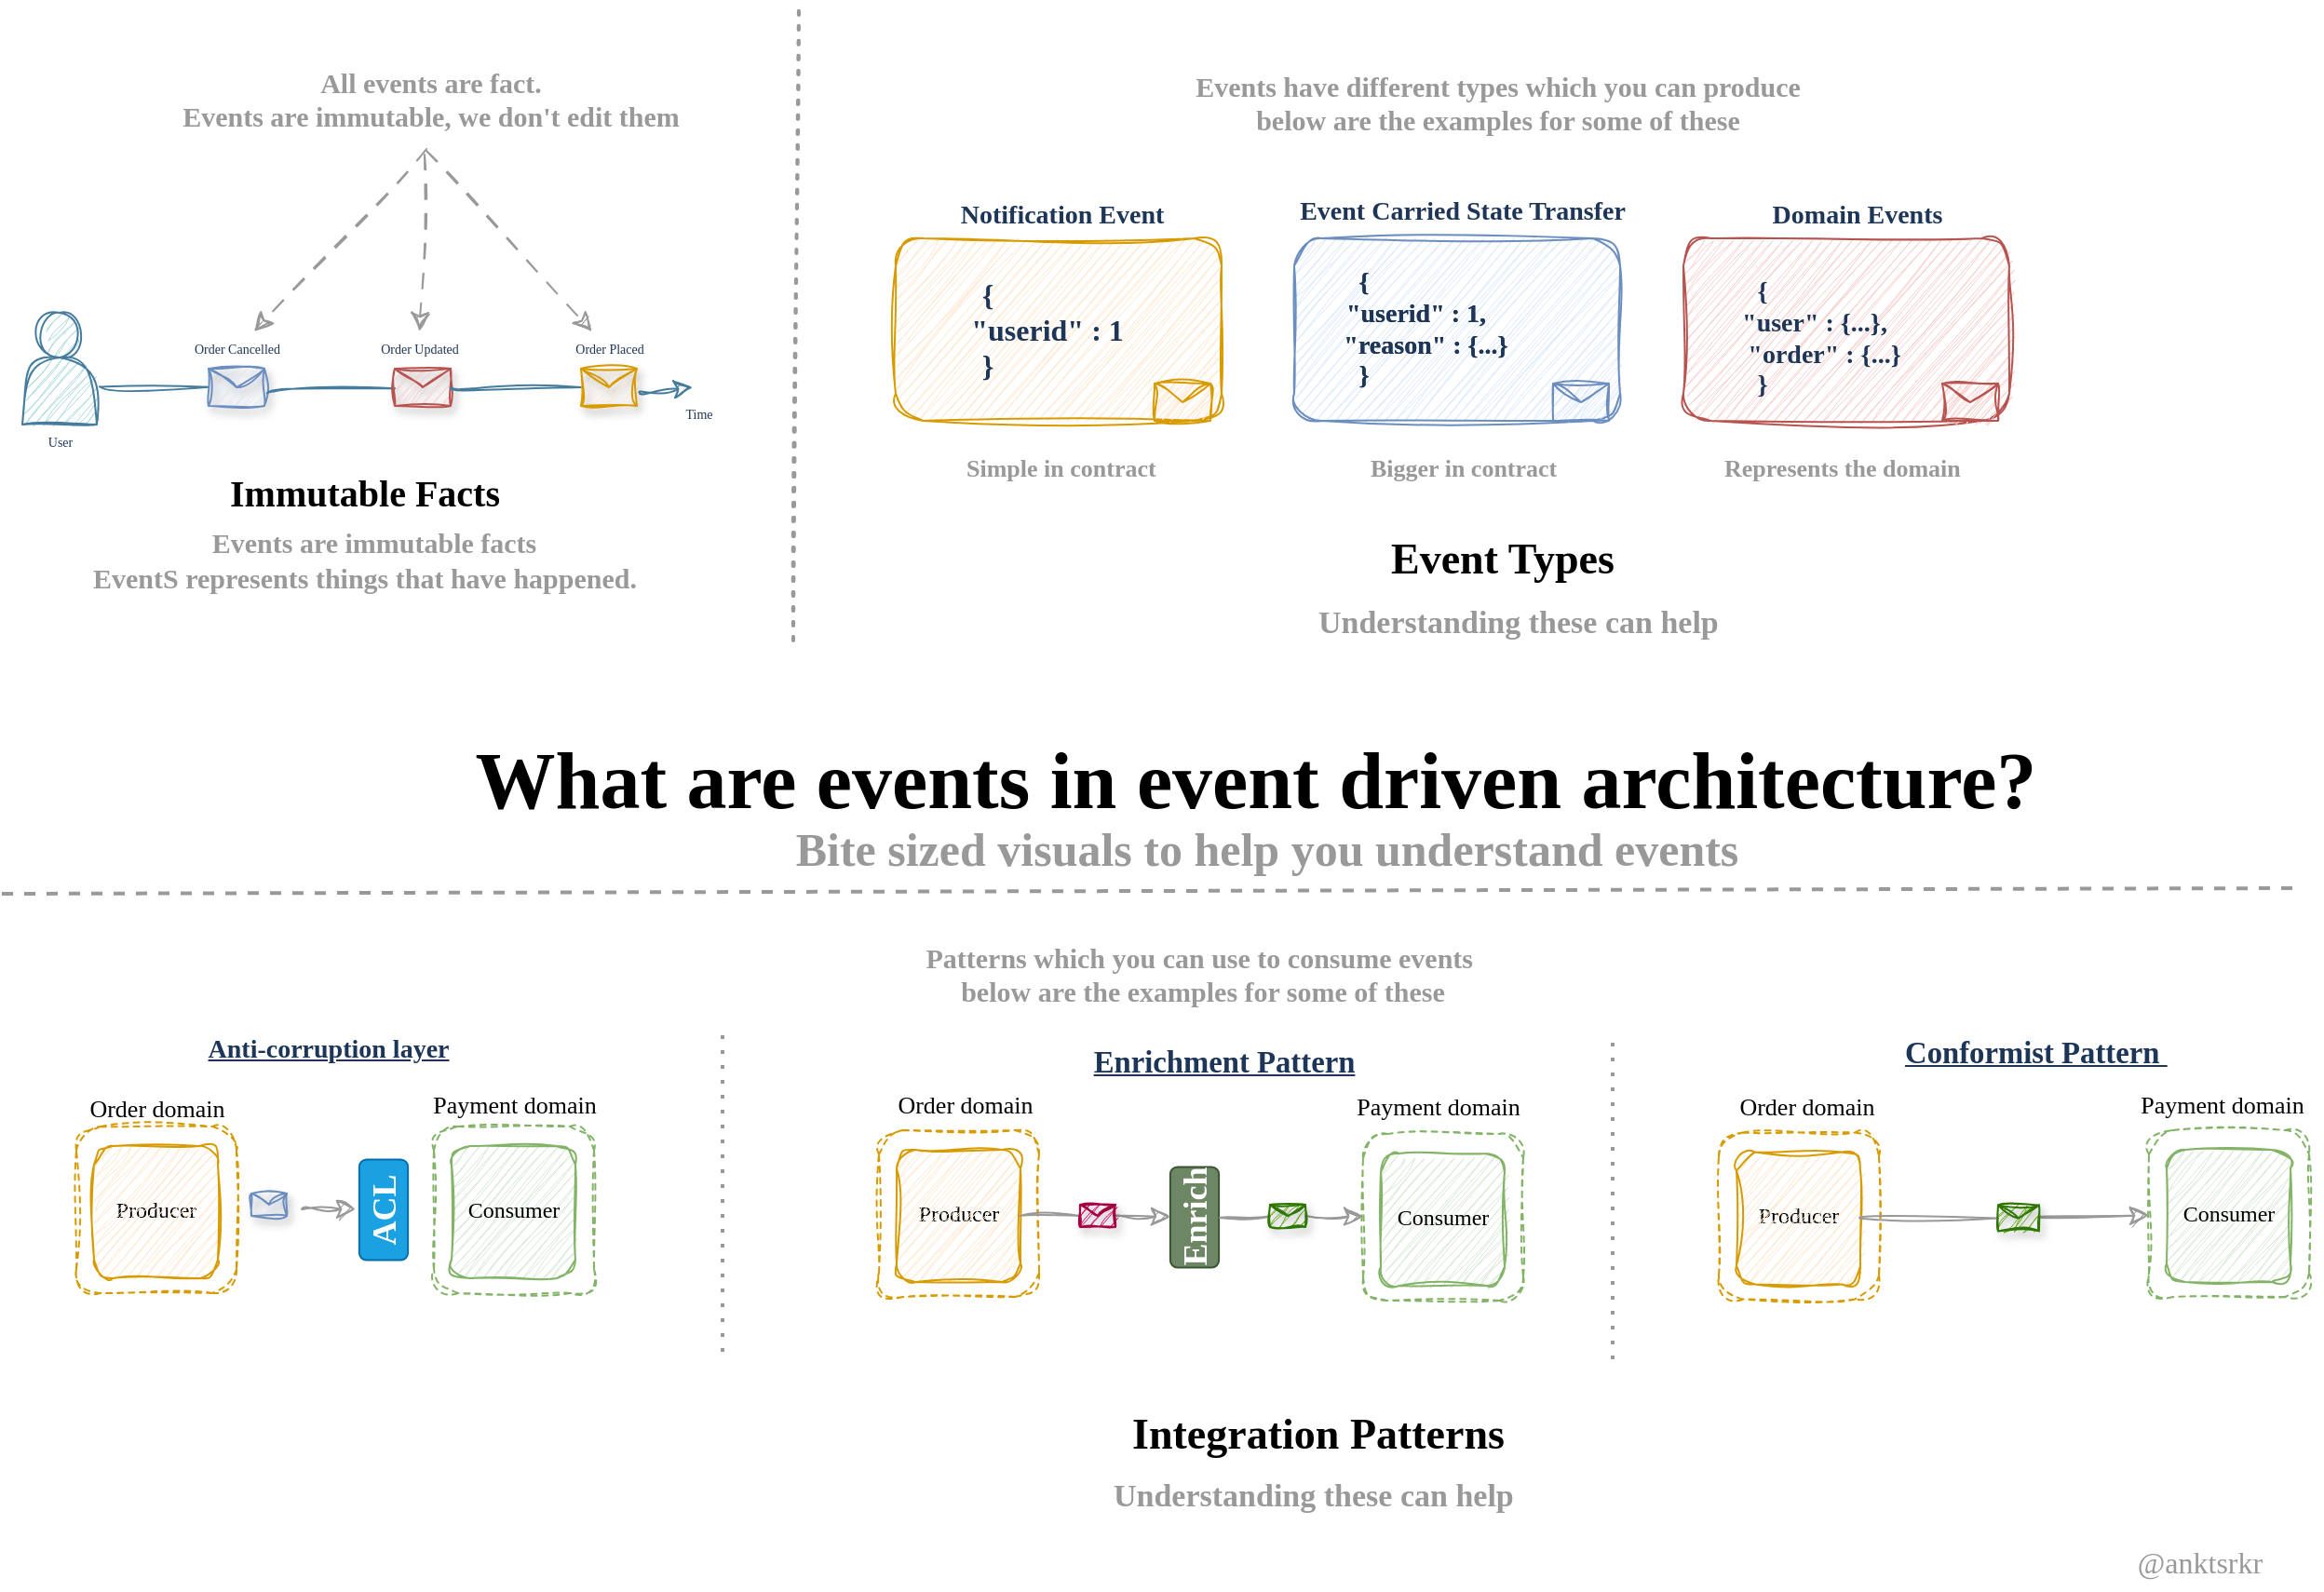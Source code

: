 <mxfile version="24.6.5" type="github">
  <diagram name="Page-1" id="LbHbzQar9Z4XUlH0dd1j">
    <mxGraphModel dx="1686" dy="1016" grid="0" gridSize="10" guides="1" tooltips="1" connect="1" arrows="1" fold="1" page="1" pageScale="1" pageWidth="850" pageHeight="1100" math="0" shadow="0">
      <root>
        <mxCell id="0" />
        <mxCell id="1" parent="0" />
        <mxCell id="0-C4mm8_ghtTIrQNidiH-13" value="" style="whiteSpace=wrap;html=1;sketch=1;hachureGap=4;jiggle=2;curveFitting=1;fontFamily=Architects Daughter;fontSource=https%3A%2F%2Ffonts.googleapis.com%2Fcss%3Ffamily%3DArchitects%2BDaughter;labelBackgroundColor=none;fillColor=#ffe6cc;strokeColor=#d79b00;rounded=1;glass=0;shadow=0;" parent="1" vertex="1">
          <mxGeometry x="512" y="316" width="175" height="98" as="geometry" />
        </mxCell>
        <mxCell id="9to4swejRrbFSA68yTGs-1" value="What are events&amp;nbsp;&lt;span style=&quot;background-color: initial; font-size: 43px;&quot;&gt;in&amp;nbsp;&lt;/span&gt;&lt;span style=&quot;background-color: initial; font-size: 43px;&quot;&gt;event driven architecture?&lt;/span&gt;" style="text;spacing=0;labelBackgroundColor=none;fontColor=#000000;fontStyle=1;fontFamily=Indie Flower;fontSource=https://fonts.googleapis.com/css?family=Indie+Flower;fontSize=43;align=center;whiteSpace=wrap;html=1;" parent="1" vertex="1">
          <mxGeometry x="261" y="577" width="889" height="40" as="geometry" />
        </mxCell>
        <mxCell id="9to4swejRrbFSA68yTGs-2" value="Bite sized visuals to help you understand events" style="text;whiteSpace=wrap;html=1;spacing=0;labelBackgroundColor=none;fontColor=#999999;fontStyle=1;fontFamily=Indie Flower;fontSource=https%3A%2F%2Ffonts.googleapis.com%2Fcss%3Ffamily%3DIndie%2BFlower;fontSize=25;align=center;" parent="1" vertex="1">
          <mxGeometry x="295" y="625" width="833" height="20" as="geometry" />
        </mxCell>
        <mxCell id="9to4swejRrbFSA68yTGs-3" value="" style="shape=actor;whiteSpace=wrap;html=1;sketch=1;hachureGap=4;jiggle=2;curveFitting=1;fontFamily=Architects Daughter;fontSource=https%3A%2F%2Ffonts.googleapis.com%2Fcss%3Ffamily%3DArchitects%2BDaughter;labelBackgroundColor=none;fillColor=#A8DADC;strokeColor=#457B9D;fontColor=#1D3557;" parent="1" vertex="1">
          <mxGeometry x="43" y="356" width="40" height="60" as="geometry" />
        </mxCell>
        <mxCell id="9to4swejRrbFSA68yTGs-5" value="" style="endArrow=classic;html=1;rounded=0;sketch=1;hachureGap=4;jiggle=2;curveFitting=1;fontFamily=Architects Daughter;fontSource=https%3A%2F%2Ffonts.googleapis.com%2Fcss%3Ffamily%3DArchitects%2BDaughter;fontSize=12;startSize=8;endSize=8;curved=1;exitX=1.047;exitY=0.66;exitDx=0;exitDy=0;exitPerimeter=0;labelBackgroundColor=none;strokeColor=#457B9D;fontColor=default;" parent="1" source="9to4swejRrbFSA68yTGs-9" edge="1">
          <mxGeometry width="50" height="50" relative="1" as="geometry">
            <mxPoint x="203" y="406" as="sourcePoint" />
            <mxPoint x="403" y="396" as="targetPoint" />
          </mxGeometry>
        </mxCell>
        <mxCell id="9to4swejRrbFSA68yTGs-6" value="" style="endArrow=none;html=1;rounded=0;sketch=1;hachureGap=4;jiggle=2;curveFitting=1;fontFamily=Architects Daughter;fontSource=https%3A%2F%2Ffonts.googleapis.com%2Fcss%3Ffamily%3DArchitects%2BDaughter;fontSize=12;startSize=8;endSize=8;curved=1;exitX=1.047;exitY=0.66;exitDx=0;exitDy=0;exitPerimeter=0;strokeColor=#457B9D;endFill=0;labelBackgroundColor=none;fontColor=default;" parent="1" source="9to4swejRrbFSA68yTGs-3" target="9to4swejRrbFSA68yTGs-4" edge="1">
          <mxGeometry width="50" height="50" relative="1" as="geometry">
            <mxPoint x="85" y="396" as="sourcePoint" />
            <mxPoint x="403" y="396" as="targetPoint" />
          </mxGeometry>
        </mxCell>
        <mxCell id="9to4swejRrbFSA68yTGs-4" value="" style="shape=message;html=1;html=1;outlineConnect=0;labelPosition=center;verticalLabelPosition=bottom;align=center;verticalAlign=top;sketch=1;hachureGap=4;jiggle=2;curveFitting=1;fontFamily=Architects Daughter;fontSource=https%3A%2F%2Ffonts.googleapis.com%2Fcss%3Ffamily%3DArchitects%2BDaughter;fillColor=#dae8fc;strokeColor=#6c8ebf;shadow=1;labelBackgroundColor=none;" parent="1" vertex="1">
          <mxGeometry x="143" y="386" width="30" height="20" as="geometry" />
        </mxCell>
        <mxCell id="9to4swejRrbFSA68yTGs-8" value="" style="endArrow=none;html=1;rounded=0;sketch=1;hachureGap=4;jiggle=2;curveFitting=1;fontFamily=Architects Daughter;fontSource=https%3A%2F%2Ffonts.googleapis.com%2Fcss%3Ffamily%3DArchitects%2BDaughter;fontSize=12;startSize=8;endSize=8;curved=1;exitX=1.047;exitY=0.66;exitDx=0;exitDy=0;exitPerimeter=0;endFill=0;labelBackgroundColor=none;strokeColor=#457B9D;fontColor=default;" parent="1" source="9to4swejRrbFSA68yTGs-4" target="9to4swejRrbFSA68yTGs-7" edge="1">
          <mxGeometry width="50" height="50" relative="1" as="geometry">
            <mxPoint x="174" y="399" as="sourcePoint" />
            <mxPoint x="403" y="396" as="targetPoint" />
          </mxGeometry>
        </mxCell>
        <mxCell id="9to4swejRrbFSA68yTGs-7" value="" style="shape=message;html=1;html=1;outlineConnect=0;labelPosition=center;verticalLabelPosition=bottom;align=center;verticalAlign=top;sketch=1;hachureGap=4;jiggle=2;curveFitting=1;fontFamily=Architects Daughter;fontSource=https://fonts.googleapis.com/css?family=Architects+Daughter;fillColor=#f8cecc;strokeColor=#b85450;shadow=1;labelBackgroundColor=none;" parent="1" vertex="1">
          <mxGeometry x="243" y="386" width="30" height="20" as="geometry" />
        </mxCell>
        <mxCell id="9to4swejRrbFSA68yTGs-10" value="" style="endArrow=none;html=1;rounded=0;sketch=1;hachureGap=4;jiggle=2;curveFitting=1;fontFamily=Architects Daughter;fontSource=https%3A%2F%2Ffonts.googleapis.com%2Fcss%3Ffamily%3DArchitects%2BDaughter;fontSize=12;startSize=8;endSize=8;curved=1;endFill=0;labelBackgroundColor=none;strokeColor=#457B9D;fontColor=default;" parent="1" source="9to4swejRrbFSA68yTGs-7" target="9to4swejRrbFSA68yTGs-9" edge="1">
          <mxGeometry width="50" height="50" relative="1" as="geometry">
            <mxPoint x="274" y="399" as="sourcePoint" />
            <mxPoint x="403" y="396" as="targetPoint" />
          </mxGeometry>
        </mxCell>
        <mxCell id="9to4swejRrbFSA68yTGs-9" value="" style="shape=message;html=1;html=1;outlineConnect=0;labelPosition=center;verticalLabelPosition=bottom;align=center;verticalAlign=top;sketch=1;hachureGap=4;jiggle=2;curveFitting=1;fontFamily=Architects Daughter;fontSource=https://fonts.googleapis.com/css?family=Architects+Daughter;fillColor=#ffe6cc;strokeColor=#d79b00;shadow=1;labelBackgroundColor=none;" parent="1" vertex="1">
          <mxGeometry x="343" y="386" width="30" height="20" as="geometry" />
        </mxCell>
        <mxCell id="9to4swejRrbFSA68yTGs-11" value="Order Placed" style="text;html=1;align=center;verticalAlign=middle;resizable=0;points=[];autosize=1;strokeColor=none;fillColor=none;fontSize=7;fontFamily=Indie Flower;fontSource=https%3A%2F%2Ffonts.googleapis.com%2Fcss%3Ffamily%3DIndie%2BFlower;labelBackgroundColor=none;fontColor=#1D3557;" parent="1" vertex="1">
          <mxGeometry x="328" y="366" width="60" height="20" as="geometry" />
        </mxCell>
        <mxCell id="9to4swejRrbFSA68yTGs-12" value="Order Updated" style="text;html=1;align=center;verticalAlign=middle;resizable=0;points=[];autosize=1;strokeColor=none;fillColor=none;fontSize=7;fontFamily=Indie Flower;fontSource=https%3A%2F%2Ffonts.googleapis.com%2Fcss%3Ffamily%3DIndie%2BFlower;labelBackgroundColor=none;fontColor=#1D3557;" parent="1" vertex="1">
          <mxGeometry x="225.5" y="366" width="61" height="20" as="geometry" />
        </mxCell>
        <mxCell id="9to4swejRrbFSA68yTGs-13" value="Order Cancelled" style="text;html=1;align=center;verticalAlign=middle;resizable=0;points=[];autosize=1;strokeColor=none;fillColor=none;fontSize=7;fontFamily=Indie Flower;fontSource=https%3A%2F%2Ffonts.googleapis.com%2Fcss%3Ffamily%3DIndie%2BFlower;labelBackgroundColor=none;fontColor=#1D3557;" parent="1" vertex="1">
          <mxGeometry x="126.5" y="366" width="63" height="20" as="geometry" />
        </mxCell>
        <mxCell id="9to4swejRrbFSA68yTGs-14" value="Time" style="text;html=1;align=center;verticalAlign=middle;resizable=0;points=[];autosize=1;strokeColor=none;fillColor=none;fontSize=7;fontFamily=Indie Flower;fontSource=https://fonts.googleapis.com/css?family=Indie+Flower;labelBackgroundColor=none;fontColor=#1D3557;" parent="1" vertex="1">
          <mxGeometry x="390" y="401" width="32" height="20" as="geometry" />
        </mxCell>
        <mxCell id="9to4swejRrbFSA68yTGs-16" value="" style="endArrow=classic;html=1;rounded=1;sketch=1;hachureGap=4;jiggle=2;curveFitting=1;fontFamily=Architects Daughter;fontSource=https://fonts.googleapis.com/css?family=Architects+Daughter;fontSize=12;startSize=8;endSize=8;curved=0;dashed=1;dashPattern=8 8;labelBackgroundColor=none;strokeColor=#999999;fontColor=#999999;" parent="1" target="9to4swejRrbFSA68yTGs-11" edge="1">
          <mxGeometry width="50" height="50" relative="1" as="geometry">
            <mxPoint x="260" y="269" as="sourcePoint" />
            <mxPoint x="193" y="428" as="targetPoint" />
          </mxGeometry>
        </mxCell>
        <mxCell id="9to4swejRrbFSA68yTGs-17" value="" style="endArrow=classic;html=1;rounded=1;sketch=1;hachureGap=4;jiggle=2;curveFitting=1;fontFamily=Architects Daughter;fontSource=https://fonts.googleapis.com/css?family=Architects+Daughter;fontSize=12;startSize=8;endSize=8;dashed=1;dashPattern=8 8;labelBackgroundColor=none;strokeColor=#999999;fontColor=#999999;curved=0;" parent="1" target="9to4swejRrbFSA68yTGs-12" edge="1">
          <mxGeometry width="50" height="50" relative="1" as="geometry">
            <mxPoint x="259" y="271" as="sourcePoint" />
            <mxPoint x="215" y="384" as="targetPoint" />
          </mxGeometry>
        </mxCell>
        <mxCell id="9to4swejRrbFSA68yTGs-18" value="All events are fact.&lt;div style=&quot;font-size: 15px;&quot;&gt;Events are immutable, we don&#39;t edit them&lt;/div&gt;" style="text;whiteSpace=wrap;html=1;spacing=0;labelBackgroundColor=none;fontColor=#999999;fontStyle=1;fontFamily=Indie Flower;fontSource=https://fonts.googleapis.com/css?family=Indie+Flower;fontSize=15;align=center;container=0;" parent="1" vertex="1">
          <mxGeometry x="126.5" y="219" width="271" height="30" as="geometry" />
        </mxCell>
        <mxCell id="0-C4mm8_ghtTIrQNidiH-1" value="&lt;div style=&quot;font-size: 20px;&quot;&gt;Immutable Facts&lt;/div&gt;" style="text;spacing=0;labelBackgroundColor=none;fontColor=#000000;fontStyle=1;fontFamily=Indie Flower;fontSource=https://fonts.googleapis.com/css?family=Indie+Flower;fontSize=20;align=center;whiteSpace=wrap;html=1;" parent="1" vertex="1">
          <mxGeometry x="86.5" y="436" width="280" height="40" as="geometry" />
        </mxCell>
        <mxCell id="0-C4mm8_ghtTIrQNidiH-2" value="Events are immutable facts" style="text;whiteSpace=wrap;html=1;spacing=0;labelBackgroundColor=none;fontColor=#999999;fontStyle=1;fontFamily=Indie Flower;fontSource=https://fonts.googleapis.com/css?family=Indie+Flower;fontSize=15;align=center;container=0;" parent="1" vertex="1">
          <mxGeometry x="136.5" y="466" width="190" height="30" as="geometry" />
        </mxCell>
        <mxCell id="0-C4mm8_ghtTIrQNidiH-4" value="EventS represents things that have happened." style="text;whiteSpace=wrap;html=1;fontFamily=Indie Flower;fontSource=https://fonts.googleapis.com/css?family=Indie+Flower;fontSize=15;fontColor=#999999;fontStyle=1;labelBackgroundColor=none;" parent="1" vertex="1">
          <mxGeometry x="79" y="483" width="329" height="36" as="geometry" />
        </mxCell>
        <mxCell id="0-C4mm8_ghtTIrQNidiH-5" value="User" style="text;html=1;align=center;verticalAlign=middle;resizable=0;points=[];autosize=1;strokeColor=none;fillColor=none;fontSize=7;fontFamily=Indie Flower;fontSource=https://fonts.googleapis.com/css?family=Indie+Flower;labelBackgroundColor=none;fontColor=#1D3557;" parent="1" vertex="1">
          <mxGeometry x="47" y="416" width="32" height="20" as="geometry" />
        </mxCell>
        <mxCell id="0-C4mm8_ghtTIrQNidiH-11" value="" style="endArrow=none;dashed=1;html=1;dashPattern=1 3;strokeWidth=2;rounded=0;sketch=1;hachureGap=4;jiggle=2;curveFitting=1;fontFamily=Architects Daughter;fontSource=https%3A%2F%2Ffonts.googleapis.com%2Fcss%3Ffamily%3DArchitects%2BDaughter;fontSize=12;startSize=8;endSize=8;fillColor=#A8DADC;strokeColor=#999999;labelBackgroundColor=none;fontColor=default;flowAnimation=0;" parent="1" edge="1">
          <mxGeometry width="50" height="50" relative="1" as="geometry">
            <mxPoint x="457" y="532" as="sourcePoint" />
            <mxPoint x="460" y="189" as="targetPoint" />
          </mxGeometry>
        </mxCell>
        <mxCell id="0-C4mm8_ghtTIrQNidiH-15" value="" style="endArrow=classic;html=1;rounded=1;sketch=1;hachureGap=4;jiggle=2;curveFitting=1;fontFamily=Architects Daughter;fontSource=https://fonts.googleapis.com/css?family=Architects+Daughter;fontSize=12;startSize=8;endSize=8;curved=0;dashed=1;dashPattern=8 8;labelBackgroundColor=none;strokeColor=#999999;fontColor=#999999;" parent="1" target="9to4swejRrbFSA68yTGs-13" edge="1">
          <mxGeometry width="50" height="50" relative="1" as="geometry">
            <mxPoint x="260" y="268" as="sourcePoint" />
            <mxPoint x="154" y="372" as="targetPoint" />
          </mxGeometry>
        </mxCell>
        <mxCell id="0-C4mm8_ghtTIrQNidiH-16" value="{&lt;div&gt;&amp;nbsp; &amp;nbsp; &amp;nbsp; &amp;nbsp; &amp;nbsp; &amp;nbsp; &amp;nbsp; &amp;nbsp; &quot;userid&quot; : 1&lt;/div&gt;&lt;div&gt;}&lt;/div&gt;" style="text;html=1;align=center;verticalAlign=middle;resizable=0;points=[];autosize=1;strokeColor=none;fillColor=none;fontSize=16;fontFamily=Indie Flower;fontSource=https%3A%2F%2Ffonts.googleapis.com%2Fcss%3Ffamily%3DIndie%2BFlower;fontColor=#1D3557;fontStyle=1" parent="1" vertex="1">
          <mxGeometry x="470" y="330" width="181" height="70" as="geometry" />
        </mxCell>
        <mxCell id="0-C4mm8_ghtTIrQNidiH-17" value="" style="shape=message;html=1;html=1;outlineConnect=0;labelPosition=center;verticalLabelPosition=bottom;align=center;verticalAlign=top;sketch=1;hachureGap=4;jiggle=2;curveFitting=1;fontFamily=Architects Daughter;fontSource=https://fonts.googleapis.com/css?family=Architects+Daughter;fillColor=#ffe6cc;strokeColor=#d79b00;shadow=0;labelBackgroundColor=none;" parent="1" vertex="1">
          <mxGeometry x="651" y="394" width="30" height="20" as="geometry" />
        </mxCell>
        <mxCell id="0-C4mm8_ghtTIrQNidiH-18" value="&lt;h4&gt;Notification Event&lt;/h4&gt;" style="text;align=center;verticalAlign=middle;resizable=0;points=[];autosize=1;strokeColor=none;fillColor=none;html=1;fontFamily=Indie Flower;fontSource=https%3A%2F%2Ffonts.googleapis.com%2Fcss%3Ffamily%3DIndie%2BFlower;fontSize=14;fontColor=#1D3557;" parent="1" vertex="1">
          <mxGeometry x="541.5" y="271" width="118" height="66" as="geometry" />
        </mxCell>
        <mxCell id="0-C4mm8_ghtTIrQNidiH-19" value="Simple in contract" style="text;whiteSpace=wrap;html=1;fontFamily=Indie Flower;fontSource=https://fonts.googleapis.com/css?family=Indie+Flower;fontSize=13;fontColor=#999999;fontStyle=1;labelBackgroundColor=none;" parent="1" vertex="1">
          <mxGeometry x="548.25" y="425" width="113.5" height="36" as="geometry" />
        </mxCell>
        <mxCell id="0-C4mm8_ghtTIrQNidiH-21" value="" style="whiteSpace=wrap;html=1;sketch=1;hachureGap=4;jiggle=2;curveFitting=1;fontFamily=Architects Daughter;fontSource=https://fonts.googleapis.com/css?family=Architects+Daughter;labelBackgroundColor=none;fillColor=#dae8fc;strokeColor=#6c8ebf;rounded=1;glass=0;shadow=0;" parent="1" vertex="1">
          <mxGeometry x="726" y="316" width="175" height="98" as="geometry" />
        </mxCell>
        <mxCell id="0-C4mm8_ghtTIrQNidiH-22" value="{&lt;div style=&quot;font-size: 14px;&quot;&gt;&amp;nbsp; &amp;nbsp; &amp;nbsp; &amp;nbsp; &amp;nbsp; &amp;nbsp; &amp;nbsp; &amp;nbsp; &quot;userid&quot; : 1,&lt;/div&gt;&lt;div style=&quot;font-size: 14px;&quot;&gt;&amp;nbsp; &amp;nbsp; &amp;nbsp; &amp;nbsp; &amp;nbsp; &amp;nbsp; &amp;nbsp; &amp;nbsp; &amp;nbsp; &amp;nbsp;&quot;reason&quot; : {...}&lt;/div&gt;&lt;div style=&quot;font-size: 14px;&quot;&gt;}&lt;/div&gt;" style="text;html=1;align=center;verticalAlign=middle;resizable=0;points=[];autosize=1;strokeColor=none;fillColor=none;fontSize=14;fontFamily=Indie Flower;fontSource=https://fonts.googleapis.com/css?family=Indie+Flower;fontColor=#1D3557;fontStyle=1" parent="1" vertex="1">
          <mxGeometry x="665" y="325.5" width="196" height="79" as="geometry" />
        </mxCell>
        <mxCell id="0-C4mm8_ghtTIrQNidiH-23" value="" style="shape=message;html=1;html=1;outlineConnect=0;labelPosition=center;verticalLabelPosition=bottom;align=center;verticalAlign=top;sketch=1;hachureGap=4;jiggle=2;curveFitting=1;fontFamily=Architects Daughter;fontSource=https://fonts.googleapis.com/css?family=Architects+Daughter;fillColor=#dae8fc;strokeColor=#6c8ebf;shadow=0;labelBackgroundColor=none;" parent="1" vertex="1">
          <mxGeometry x="865" y="394" width="30" height="20" as="geometry" />
        </mxCell>
        <mxCell id="0-C4mm8_ghtTIrQNidiH-24" value="&lt;h4&gt;Event Carried&amp;nbsp;State Transfer&lt;/h4&gt;" style="text;html=1;align=center;verticalAlign=middle;resizable=0;points=[];autosize=1;strokeColor=none;fillColor=none;fontFamily=Indie Flower;fontSource=https%3A%2F%2Ffonts.googleapis.com%2Fcss%3Ffamily%3DIndie%2BFlower;fontSize=14;fontColor=#1D3557;" parent="1" vertex="1">
          <mxGeometry x="721" y="269" width="189" height="66" as="geometry" />
        </mxCell>
        <mxCell id="0-C4mm8_ghtTIrQNidiH-25" value="Bigger in contract" style="text;whiteSpace=wrap;html=1;fontFamily=Indie Flower;fontSource=https://fonts.googleapis.com/css?family=Indie+Flower;fontSize=13;fontColor=#999999;fontStyle=1;labelBackgroundColor=none;" parent="1" vertex="1">
          <mxGeometry x="765" y="425" width="113.5" height="36" as="geometry" />
        </mxCell>
        <mxCell id="0-C4mm8_ghtTIrQNidiH-26" value="" style="whiteSpace=wrap;html=1;sketch=1;hachureGap=4;jiggle=2;curveFitting=1;fontFamily=Architects Daughter;fontSource=https://fonts.googleapis.com/css?family=Architects+Daughter;labelBackgroundColor=none;fillColor=#f8cecc;strokeColor=#b85450;rounded=1;glass=0;shadow=0;" parent="1" vertex="1">
          <mxGeometry x="935" y="316" width="175" height="98" as="geometry" />
        </mxCell>
        <mxCell id="0-C4mm8_ghtTIrQNidiH-27" value="" style="shape=message;html=1;html=1;outlineConnect=0;labelPosition=center;verticalLabelPosition=bottom;align=center;verticalAlign=top;sketch=1;hachureGap=4;jiggle=2;curveFitting=1;fontFamily=Architects Daughter;fontSource=https://fonts.googleapis.com/css?family=Architects+Daughter;fillColor=#f8cecc;strokeColor=#b85450;shadow=0;labelBackgroundColor=none;" parent="1" vertex="1">
          <mxGeometry x="1074" y="394" width="30" height="20" as="geometry" />
        </mxCell>
        <mxCell id="0-C4mm8_ghtTIrQNidiH-28" value="&lt;h4&gt;Domain Events&lt;/h4&gt;" style="text;html=1;align=center;verticalAlign=middle;resizable=0;points=[];autosize=1;strokeColor=none;fillColor=none;fontSize=14;fontFamily=Indie Flower;fontSource=https%3A%2F%2Ffonts.googleapis.com%2Fcss%3Ffamily%3DIndie%2BFlower;fontColor=#1D3557;" parent="1" vertex="1">
          <mxGeometry x="975" y="271" width="105" height="66" as="geometry" />
        </mxCell>
        <mxCell id="0-C4mm8_ghtTIrQNidiH-29" value="Represents the domain&amp;nbsp;" style="text;whiteSpace=wrap;html=1;fontFamily=Indie Flower;fontSource=https://fonts.googleapis.com/css?family=Indie+Flower;fontSize=13;fontColor=#999999;fontStyle=1;labelBackgroundColor=none;" parent="1" vertex="1">
          <mxGeometry x="954.63" y="425" width="135.75" height="36" as="geometry" />
        </mxCell>
        <mxCell id="0-C4mm8_ghtTIrQNidiH-31" value="{&lt;div style=&quot;font-size: 14px;&quot;&gt;&amp;nbsp; &amp;nbsp; &amp;nbsp; &amp;nbsp; &amp;nbsp; &amp;nbsp; &amp;nbsp; &amp;nbsp; &quot;userid&quot; : 1,&lt;/div&gt;&lt;div style=&quot;font-size: 14px;&quot;&gt;&amp;nbsp; &amp;nbsp; &amp;nbsp; &amp;nbsp; &amp;nbsp; &amp;nbsp; &amp;nbsp; &amp;nbsp; &amp;nbsp; &amp;nbsp;&quot;reason&quot; : {...}&lt;/div&gt;&lt;div style=&quot;font-size: 14px;&quot;&gt;}&lt;/div&gt;" style="text;html=1;align=center;verticalAlign=middle;resizable=0;points=[];autosize=1;strokeColor=none;fillColor=none;fontSize=14;fontFamily=Indie Flower;fontSource=https://fonts.googleapis.com/css?family=Indie+Flower;fontColor=#1D3557;fontStyle=1" parent="1" vertex="1">
          <mxGeometry x="665" y="325.5" width="196" height="79" as="geometry" />
        </mxCell>
        <mxCell id="0-C4mm8_ghtTIrQNidiH-32" value="{&lt;div style=&quot;font-size: 14px;&quot;&gt;&amp;nbsp; &amp;nbsp; &amp;nbsp; &amp;nbsp; &amp;nbsp; &amp;nbsp; &amp;nbsp; &amp;nbsp; &quot;user&quot; : {...},&lt;/div&gt;&lt;div style=&quot;font-size: 14px;&quot;&gt;&amp;nbsp; &amp;nbsp; &amp;nbsp; &amp;nbsp; &amp;nbsp; &amp;nbsp; &amp;nbsp; &amp;nbsp; &amp;nbsp; &amp;nbsp;&quot;order&quot; : {...}&lt;/div&gt;&lt;div style=&quot;font-size: 14px;&quot;&gt;}&lt;/div&gt;" style="text;html=1;align=center;verticalAlign=middle;resizable=0;points=[];autosize=1;strokeColor=none;fillColor=none;fontSize=14;fontFamily=Indie Flower;fontSource=https://fonts.googleapis.com/css?family=Indie+Flower;fontColor=#1D3557;fontStyle=1" parent="1" vertex="1">
          <mxGeometry x="883.5" y="330" width="187" height="79" as="geometry" />
        </mxCell>
        <mxCell id="0-C4mm8_ghtTIrQNidiH-33" value="Event Types" style="text;whiteSpace=wrap;html=1;fontFamily=Indie Flower;fontSource=https://fonts.googleapis.com/css?family=Indie+Flower;fontSize=23;fontColor=#000000;autosize=1;resizable=0;fontStyle=1;labelBackgroundColor=none;" parent="1" vertex="1">
          <mxGeometry x="776" y="468" width="138" height="40" as="geometry" />
        </mxCell>
        <mxCell id="0-C4mm8_ghtTIrQNidiH-34" value="Events have different types which you can produce&lt;div&gt;below are the examples for some of these&lt;/div&gt;" style="text;whiteSpace=wrap;html=1;fontFamily=Indie Flower;fontSource=https://fonts.googleapis.com/css?family=Indie+Flower;fontSize=15;fontColor=#999999;autosize=1;resizable=0;fontStyle=1;labelBackgroundColor=none;align=center;" parent="1" vertex="1">
          <mxGeometry x="665" y="219" width="341" height="48" as="geometry" />
        </mxCell>
        <mxCell id="0-C4mm8_ghtTIrQNidiH-35" value="Understanding these can help" style="text;whiteSpace=wrap;html=1;fontFamily=Indie Flower;fontSource=https://fonts.googleapis.com/css?family=Indie+Flower;fontSize=17;fontColor=#999999;fontStyle=1;labelBackgroundColor=none;" parent="1" vertex="1">
          <mxGeometry x="737" y="506" width="224" height="36" as="geometry" />
        </mxCell>
        <mxCell id="0-C4mm8_ghtTIrQNidiH-39" value="" style="endArrow=none;dashed=1;html=1;strokeWidth=2;rounded=0;hachureGap=4;fontFamily=Architects Daughter;fontSource=https%3A%2F%2Ffonts.googleapis.com%2Fcss%3Ffamily%3DArchitects%2BDaughter;fontSize=12;startSize=8;endSize=8;fillColor=#A8DADC;strokeColor=#999999;labelBackgroundColor=none;fontColor=default;" parent="1" edge="1">
          <mxGeometry width="50" height="50" relative="1" as="geometry">
            <mxPoint x="32" y="668" as="sourcePoint" />
            <mxPoint x="1265.5" y="665" as="targetPoint" />
          </mxGeometry>
        </mxCell>
        <mxCell id="0-C4mm8_ghtTIrQNidiH-51" value="" style="group" parent="1" vertex="1" connectable="0">
          <mxGeometry x="72" y="793" width="124" height="89.5" as="geometry" />
        </mxCell>
        <mxCell id="0-C4mm8_ghtTIrQNidiH-43" value="&lt;font data-font-src=&quot;https://fonts.googleapis.com/css?family=Indie+Flower&quot; face=&quot;Indie Flower&quot;&gt;Producer&lt;/font&gt;" style="whiteSpace=wrap;html=1;sketch=1;hachureGap=4;jiggle=2;curveFitting=1;fontFamily=Architects Daughter;fontSource=https%3A%2F%2Ffonts.googleapis.com%2Fcss%3Ffamily%3DArchitects%2BDaughter;labelBackgroundColor=none;fillColor=none;strokeColor=#d79b00;rounded=1;glass=0;shadow=0;dashed=1;" parent="0-C4mm8_ghtTIrQNidiH-51" vertex="1">
          <mxGeometry width="86" height="89.5" as="geometry" />
        </mxCell>
        <mxCell id="0-C4mm8_ghtTIrQNidiH-42" value="" style="whiteSpace=wrap;html=1;sketch=1;hachureGap=4;jiggle=2;curveFitting=1;fontFamily=Architects Daughter;fontSource=https%3A%2F%2Ffonts.googleapis.com%2Fcss%3Ffamily%3DArchitects%2BDaughter;labelBackgroundColor=none;fillColor=#ffe6cc;strokeColor=#d79b00;rounded=1;glass=0;shadow=0;" parent="0-C4mm8_ghtTIrQNidiH-51" vertex="1">
          <mxGeometry x="9.5" y="10.5" width="66.5" height="71" as="geometry" />
        </mxCell>
        <mxCell id="0-C4mm8_ghtTIrQNidiH-72" value="" style="shape=message;html=1;html=1;outlineConnect=0;labelPosition=center;verticalLabelPosition=bottom;align=center;verticalAlign=top;sketch=1;hachureGap=4;jiggle=2;curveFitting=1;fontFamily=Architects Daughter;fontSource=https://fonts.googleapis.com/css?family=Architects+Daughter;fillColor=#dae8fc;strokeColor=#6c8ebf;shadow=1;labelBackgroundColor=none;" parent="0-C4mm8_ghtTIrQNidiH-51" vertex="1">
          <mxGeometry x="94" y="36" width="19" height="12" as="geometry" />
        </mxCell>
        <mxCell id="0-C4mm8_ghtTIrQNidiH-50" value="" style="group" parent="1" vertex="1" connectable="0">
          <mxGeometry x="264" y="793" width="86" height="89.5" as="geometry" />
        </mxCell>
        <mxCell id="0-C4mm8_ghtTIrQNidiH-49" value="" style="whiteSpace=wrap;html=1;sketch=1;hachureGap=4;jiggle=2;curveFitting=1;fontFamily=Architects Daughter;fontSource=https://fonts.googleapis.com/css?family=Architects+Daughter;labelBackgroundColor=none;fillColor=#d5e8d4;strokeColor=#82b366;rounded=1;glass=0;shadow=0;" parent="0-C4mm8_ghtTIrQNidiH-50" vertex="1">
          <mxGeometry x="9.5" y="10.5" width="66.5" height="71" as="geometry" />
        </mxCell>
        <mxCell id="0-C4mm8_ghtTIrQNidiH-48" value="&lt;font data-font-src=&quot;https://fonts.googleapis.com/css?family=Indie+Flower&quot; face=&quot;Indie Flower&quot;&gt;Consumer&lt;/font&gt;" style="whiteSpace=wrap;html=1;sketch=1;hachureGap=4;jiggle=2;curveFitting=1;fontFamily=Architects Daughter;fontSource=https://fonts.googleapis.com/css?family=Architects+Daughter;labelBackgroundColor=none;fillColor=none;strokeColor=#82b366;rounded=1;glass=0;shadow=0;dashed=1;" parent="0-C4mm8_ghtTIrQNidiH-50" vertex="1">
          <mxGeometry width="86" height="89.5" as="geometry" />
        </mxCell>
        <mxCell id="0-C4mm8_ghtTIrQNidiH-52" value="" style="group" parent="1" vertex="1" connectable="0">
          <mxGeometry x="954" y="796.25" width="116" height="89.5" as="geometry" />
        </mxCell>
        <mxCell id="0-C4mm8_ghtTIrQNidiH-53" value="&lt;font data-font-src=&quot;https://fonts.googleapis.com/css?family=Indie+Flower&quot; face=&quot;Indie Flower&quot;&gt;Producer&lt;/font&gt;" style="whiteSpace=wrap;html=1;sketch=1;hachureGap=4;jiggle=2;curveFitting=1;fontFamily=Architects Daughter;fontSource=https%3A%2F%2Ffonts.googleapis.com%2Fcss%3Ffamily%3DArchitects%2BDaughter;labelBackgroundColor=none;fillColor=none;strokeColor=#d79b00;rounded=1;glass=0;shadow=0;dashed=1;" parent="0-C4mm8_ghtTIrQNidiH-52" vertex="1">
          <mxGeometry width="86" height="89.5" as="geometry" />
        </mxCell>
        <mxCell id="0-C4mm8_ghtTIrQNidiH-54" value="" style="whiteSpace=wrap;html=1;sketch=1;hachureGap=4;jiggle=2;curveFitting=1;fontFamily=Architects Daughter;fontSource=https%3A%2F%2Ffonts.googleapis.com%2Fcss%3Ffamily%3DArchitects%2BDaughter;labelBackgroundColor=none;fillColor=#ffe6cc;strokeColor=#d79b00;rounded=1;glass=0;shadow=0;" parent="0-C4mm8_ghtTIrQNidiH-52" vertex="1">
          <mxGeometry x="9.5" y="10.5" width="66.5" height="71" as="geometry" />
        </mxCell>
        <mxCell id="0-C4mm8_ghtTIrQNidiH-55" value="" style="group" parent="1" vertex="1" connectable="0">
          <mxGeometry x="1185" y="795" width="86" height="89.5" as="geometry" />
        </mxCell>
        <mxCell id="0-C4mm8_ghtTIrQNidiH-56" value="" style="whiteSpace=wrap;html=1;sketch=1;hachureGap=4;jiggle=2;curveFitting=1;fontFamily=Architects Daughter;fontSource=https://fonts.googleapis.com/css?family=Architects+Daughter;labelBackgroundColor=none;fillColor=#d5e8d4;strokeColor=#82b366;rounded=1;glass=0;shadow=0;" parent="0-C4mm8_ghtTIrQNidiH-55" vertex="1">
          <mxGeometry x="9.5" y="10.5" width="66.5" height="71" as="geometry" />
        </mxCell>
        <mxCell id="0-C4mm8_ghtTIrQNidiH-57" value="&lt;font data-font-src=&quot;https://fonts.googleapis.com/css?family=Indie+Flower&quot; face=&quot;Indie Flower&quot;&gt;Consumer&lt;/font&gt;" style="whiteSpace=wrap;html=1;sketch=1;hachureGap=4;jiggle=2;curveFitting=1;fontFamily=Architects Daughter;fontSource=https://fonts.googleapis.com/css?family=Architects+Daughter;labelBackgroundColor=none;fillColor=none;strokeColor=#82b366;rounded=1;glass=0;shadow=0;dashed=1;" parent="0-C4mm8_ghtTIrQNidiH-55" vertex="1">
          <mxGeometry width="86" height="89.5" as="geometry" />
        </mxCell>
        <mxCell id="0-C4mm8_ghtTIrQNidiH-58" value="" style="group" parent="1" vertex="1" connectable="0">
          <mxGeometry x="503" y="795" width="116" height="89.5" as="geometry" />
        </mxCell>
        <mxCell id="0-C4mm8_ghtTIrQNidiH-59" value="&lt;font data-font-src=&quot;https://fonts.googleapis.com/css?family=Indie+Flower&quot; face=&quot;Indie Flower&quot;&gt;Producer&lt;/font&gt;" style="whiteSpace=wrap;html=1;sketch=1;hachureGap=4;jiggle=2;curveFitting=1;fontFamily=Architects Daughter;fontSource=https%3A%2F%2Ffonts.googleapis.com%2Fcss%3Ffamily%3DArchitects%2BDaughter;labelBackgroundColor=none;fillColor=none;strokeColor=#d79b00;rounded=1;glass=0;shadow=0;dashed=1;" parent="0-C4mm8_ghtTIrQNidiH-58" vertex="1">
          <mxGeometry width="86" height="89.5" as="geometry" />
        </mxCell>
        <mxCell id="0-C4mm8_ghtTIrQNidiH-60" value="" style="whiteSpace=wrap;html=1;sketch=1;hachureGap=4;jiggle=2;curveFitting=1;fontFamily=Architects Daughter;fontSource=https%3A%2F%2Ffonts.googleapis.com%2Fcss%3Ffamily%3DArchitects%2BDaughter;labelBackgroundColor=none;fillColor=#ffe6cc;strokeColor=#d79b00;rounded=1;glass=0;shadow=0;" parent="0-C4mm8_ghtTIrQNidiH-58" vertex="1">
          <mxGeometry x="9.5" y="10.5" width="66.5" height="71" as="geometry" />
        </mxCell>
        <mxCell id="0-C4mm8_ghtTIrQNidiH-61" value="" style="group" parent="1" vertex="1" connectable="0">
          <mxGeometry x="763" y="797" width="86" height="89.5" as="geometry" />
        </mxCell>
        <mxCell id="0-C4mm8_ghtTIrQNidiH-62" value="" style="whiteSpace=wrap;html=1;sketch=1;hachureGap=4;jiggle=2;curveFitting=1;fontFamily=Architects Daughter;fontSource=https://fonts.googleapis.com/css?family=Architects+Daughter;labelBackgroundColor=none;fillColor=#d5e8d4;strokeColor=#82b366;rounded=1;glass=0;shadow=0;" parent="0-C4mm8_ghtTIrQNidiH-61" vertex="1">
          <mxGeometry x="9.5" y="10.5" width="66.5" height="71" as="geometry" />
        </mxCell>
        <mxCell id="0-C4mm8_ghtTIrQNidiH-63" value="&lt;font data-font-src=&quot;https://fonts.googleapis.com/css?family=Indie+Flower&quot; face=&quot;Indie Flower&quot;&gt;Consumer&lt;/font&gt;" style="whiteSpace=wrap;html=1;sketch=1;hachureGap=4;jiggle=2;curveFitting=1;fontFamily=Architects Daughter;fontSource=https://fonts.googleapis.com/css?family=Architects+Daughter;labelBackgroundColor=none;fillColor=none;strokeColor=#82b366;rounded=1;glass=0;shadow=0;dashed=1;" parent="0-C4mm8_ghtTIrQNidiH-61" vertex="1">
          <mxGeometry width="86" height="89.5" as="geometry" />
        </mxCell>
        <mxCell id="0-C4mm8_ghtTIrQNidiH-70" value="&lt;h2&gt;&lt;font face=&quot;Indie Flower&quot;&gt;ACL&lt;/font&gt;&lt;/h2&gt;" style="rounded=1;whiteSpace=wrap;html=1;hachureGap=4;strokeColor=#006EAF;fontFamily=Architects Daughter;fontSource=https%3A%2F%2Ffonts.googleapis.com%2Fcss%3Ffamily%3DArchitects%2BDaughter;fillColor=#1ba1e2;rotation=-90;fontColor=#ffffff;" parent="1" vertex="1">
          <mxGeometry x="210" y="824.69" width="54" height="26.12" as="geometry" />
        </mxCell>
        <mxCell id="0-C4mm8_ghtTIrQNidiH-74" value="" style="endArrow=classic;html=1;rounded=0;sketch=1;hachureGap=4;jiggle=2;curveFitting=1;strokeColor=#999999;fontFamily=Architects Daughter;fontSource=https%3A%2F%2Ffonts.googleapis.com%2Fcss%3Ffamily%3DArchitects%2BDaughter;fontSize=12;startSize=8;endSize=8;curved=1;" parent="1" edge="1">
          <mxGeometry width="50" height="50" relative="1" as="geometry">
            <mxPoint x="193" y="837.41" as="sourcePoint" />
            <mxPoint x="222" y="837.41" as="targetPoint" />
          </mxGeometry>
        </mxCell>
        <mxCell id="0-C4mm8_ghtTIrQNidiH-75" value="&lt;div style=&quot;font-size: 23px;&quot;&gt;Integration Patterns&lt;/div&gt;" style="text;spacing=0;labelBackgroundColor=none;fontColor=#000000;fontStyle=1;fontFamily=Indie Flower;fontSource=https://fonts.googleapis.com/css?family=Indie+Flower;fontSize=23;align=center;whiteSpace=wrap;html=1;" parent="1" vertex="1">
          <mxGeometry x="621" y="940" width="236" height="40" as="geometry" />
        </mxCell>
        <mxCell id="0-C4mm8_ghtTIrQNidiH-76" value="&lt;font style=&quot;font-size: 13px;&quot; color=&quot;#000000&quot;&gt;Order domain&lt;/font&gt;" style="text;html=1;align=center;verticalAlign=middle;resizable=0;points=[];autosize=1;strokeColor=none;fillColor=none;fontSize=16;fontFamily=Indie Flower;fontSource=https%3A%2F%2Ffonts.googleapis.com%2Fcss%3Ffamily%3DIndie%2BFlower;fontColor=#FFFFFF;" parent="1" vertex="1">
          <mxGeometry x="69" y="766" width="91" height="31" as="geometry" />
        </mxCell>
        <mxCell id="0-C4mm8_ghtTIrQNidiH-77" value="&lt;font style=&quot;font-size: 13px;&quot; color=&quot;#000000&quot;&gt;Payment domain&lt;/font&gt;" style="text;html=1;align=center;verticalAlign=middle;resizable=0;points=[];autosize=1;strokeColor=none;fillColor=none;fontSize=16;fontFamily=Indie Flower;fontSource=https://fonts.googleapis.com/css?family=Indie+Flower;fontColor=#FFFFFF;" parent="1" vertex="1">
          <mxGeometry x="253" y="764" width="108" height="31" as="geometry" />
        </mxCell>
        <mxCell id="0-C4mm8_ghtTIrQNidiH-79" value="Patterns which you can use to consume events&amp;nbsp;&lt;div&gt;below are the examples for some of these&lt;/div&gt;" style="text;whiteSpace=wrap;html=1;fontFamily=Indie Flower;fontSource=https://fonts.googleapis.com/css?family=Indie+Flower;fontSize=15;fontColor=#999999;autosize=1;resizable=0;fontStyle=1;labelBackgroundColor=none;align=center;" parent="1" vertex="1">
          <mxGeometry x="515" y="687" width="324" height="48" as="geometry" />
        </mxCell>
        <mxCell id="0-C4mm8_ghtTIrQNidiH-80" value="&lt;h4&gt;Anti-corruption layer&lt;/h4&gt;" style="text;align=center;verticalAlign=middle;resizable=0;points=[];autosize=1;strokeColor=none;fillColor=none;html=1;fontFamily=Indie Flower;fontSource=https://fonts.googleapis.com/css?family=Indie+Flower;fontSize=14;fontColor=#1D3557;fontStyle=4" parent="1" vertex="1">
          <mxGeometry x="139" y="719" width="135" height="66" as="geometry" />
        </mxCell>
        <mxCell id="0-C4mm8_ghtTIrQNidiH-90" style="rounded=0;sketch=1;hachureGap=4;jiggle=2;curveFitting=1;orthogonalLoop=1;jettySize=auto;html=1;exitX=1;exitY=0.5;exitDx=0;exitDy=0;strokeColor=#999999;fontFamily=Architects Daughter;fontSource=https%3A%2F%2Ffonts.googleapis.com%2Fcss%3Ffamily%3DArchitects%2BDaughter;fontSize=12;startSize=8;endSize=8;flowAnimation=0;" parent="1" source="0-C4mm8_ghtTIrQNidiH-91" target="0-C4mm8_ghtTIrQNidiH-63" edge="1">
          <mxGeometry relative="1" as="geometry" />
        </mxCell>
        <mxCell id="0-C4mm8_ghtTIrQNidiH-81" value="&lt;h2&gt;Enrich&lt;/h2&gt;" style="rounded=1;whiteSpace=wrap;html=1;hachureGap=4;strokeColor=#3A5431;fontFamily=Indie Flower;fontSource=https%3A%2F%2Ffonts.googleapis.com%2Fcss%3Ffamily%3DIndie%2BFlower;fillColor=#6d8764;rotation=-90;fontColor=#ffffff;" parent="1" vertex="1">
          <mxGeometry x="645.5" y="828.69" width="54" height="26.12" as="geometry" />
        </mxCell>
        <mxCell id="0-C4mm8_ghtTIrQNidiH-85" style="edgeStyle=none;curved=1;rounded=0;sketch=1;hachureGap=4;jiggle=2;curveFitting=1;orthogonalLoop=1;jettySize=auto;html=1;exitX=1;exitY=0.5;exitDx=0;exitDy=0;strokeColor=#999999;fontFamily=Architects Daughter;fontSource=https%3A%2F%2Ffonts.googleapis.com%2Fcss%3Ffamily%3DArchitects%2BDaughter;fontSize=12;startSize=8;endSize=8;" parent="1" source="0-C4mm8_ghtTIrQNidiH-82" target="0-C4mm8_ghtTIrQNidiH-81" edge="1">
          <mxGeometry relative="1" as="geometry">
            <mxPoint x="613.839" y="841" as="targetPoint" />
          </mxGeometry>
        </mxCell>
        <mxCell id="0-C4mm8_ghtTIrQNidiH-87" value="" style="edgeStyle=none;curved=1;rounded=0;sketch=1;hachureGap=4;jiggle=2;curveFitting=1;orthogonalLoop=1;jettySize=auto;html=1;exitX=1;exitY=0.5;exitDx=0;exitDy=0;strokeColor=#999999;fontFamily=Architects Daughter;fontSource=https%3A%2F%2Ffonts.googleapis.com%2Fcss%3Ffamily%3DArchitects%2BDaughter;fontSize=12;startSize=8;endSize=8;endArrow=none;endFill=0;" parent="1" source="0-C4mm8_ghtTIrQNidiH-60" target="0-C4mm8_ghtTIrQNidiH-82" edge="1">
          <mxGeometry relative="1" as="geometry">
            <mxPoint x="659" y="842" as="targetPoint" />
            <mxPoint x="579" y="841" as="sourcePoint" />
          </mxGeometry>
        </mxCell>
        <mxCell id="0-C4mm8_ghtTIrQNidiH-82" value="" style="shape=message;html=1;html=1;outlineConnect=0;labelPosition=center;verticalLabelPosition=bottom;align=center;verticalAlign=top;sketch=1;hachureGap=4;jiggle=2;curveFitting=1;fontFamily=Architects Daughter;fontSource=https://fonts.googleapis.com/css?family=Architects+Daughter;fillColor=#d80073;strokeColor=#A50040;shadow=1;labelBackgroundColor=none;fontColor=#ffffff;" parent="1" vertex="1">
          <mxGeometry x="611" y="835" width="19" height="12" as="geometry" />
        </mxCell>
        <mxCell id="0-C4mm8_ghtTIrQNidiH-89" style="edgeStyle=none;curved=1;rounded=0;sketch=1;hachureGap=4;jiggle=2;curveFitting=1;orthogonalLoop=1;jettySize=auto;html=1;exitX=0.5;exitY=1;exitDx=0;exitDy=0;strokeColor=#182E3E;fontFamily=Architects Daughter;fontSource=https%3A%2F%2Ffonts.googleapis.com%2Fcss%3Ffamily%3DArchitects%2BDaughter;fontSize=12;startSize=8;endSize=8;" parent="1" source="0-C4mm8_ghtTIrQNidiH-82" target="0-C4mm8_ghtTIrQNidiH-82" edge="1">
          <mxGeometry relative="1" as="geometry" />
        </mxCell>
        <mxCell id="0-C4mm8_ghtTIrQNidiH-94" value="" style="rounded=0;sketch=1;hachureGap=4;jiggle=2;curveFitting=1;orthogonalLoop=1;jettySize=auto;html=1;strokeColor=#999999;fontFamily=Architects Daughter;fontSource=https%3A%2F%2Ffonts.googleapis.com%2Fcss%3Ffamily%3DArchitects%2BDaughter;fontSize=12;startSize=8;endSize=8;flowAnimation=0;endArrow=none;endFill=0;" parent="1" target="0-C4mm8_ghtTIrQNidiH-91" edge="1">
          <mxGeometry relative="1" as="geometry">
            <mxPoint x="686" y="842" as="sourcePoint" />
            <mxPoint x="763" y="842" as="targetPoint" />
          </mxGeometry>
        </mxCell>
        <mxCell id="0-C4mm8_ghtTIrQNidiH-91" value="" style="shape=message;html=1;html=1;outlineConnect=0;labelPosition=center;verticalLabelPosition=bottom;align=center;verticalAlign=top;sketch=1;hachureGap=4;jiggle=2;curveFitting=1;fontFamily=Architects Daughter;fontSource=https://fonts.googleapis.com/css?family=Architects+Daughter;fillColor=#60a917;strokeColor=#2D7600;shadow=1;labelBackgroundColor=none;fontColor=#ffffff;" parent="1" vertex="1">
          <mxGeometry x="713" y="835" width="19" height="12" as="geometry" />
        </mxCell>
        <mxCell id="0-C4mm8_ghtTIrQNidiH-97" value="" style="endArrow=none;dashed=1;html=1;dashPattern=1 3;strokeWidth=2;rounded=0;hachureGap=4;fontFamily=Architects Daughter;fontSource=https%3A%2F%2Ffonts.googleapis.com%2Fcss%3Ffamily%3DArchitects%2BDaughter;fontSize=12;startSize=8;endSize=8;fillColor=#A8DADC;strokeColor=#999999;labelBackgroundColor=none;fontColor=default;flowAnimation=0;" parent="1" edge="1">
          <mxGeometry width="50" height="50" relative="1" as="geometry">
            <mxPoint x="419" y="914" as="sourcePoint" />
            <mxPoint x="419" y="740" as="targetPoint" />
          </mxGeometry>
        </mxCell>
        <mxCell id="0-C4mm8_ghtTIrQNidiH-98" value="&lt;h3&gt;Enrichment Pattern&lt;/h3&gt;" style="text;align=center;verticalAlign=middle;resizable=0;points=[];autosize=1;strokeColor=none;fillColor=none;html=1;fontFamily=Indie Flower;fontSource=https://fonts.googleapis.com/css?family=Indie+Flower;fontSize=14;fontColor=#1D3557;fontStyle=4" parent="1" vertex="1">
          <mxGeometry x="614" y="725.75" width="148" height="64" as="geometry" />
        </mxCell>
        <mxCell id="0-C4mm8_ghtTIrQNidiH-99" value="" style="endArrow=none;dashed=1;html=1;dashPattern=1 3;strokeWidth=2;rounded=0;hachureGap=4;fontFamily=Architects Daughter;fontSource=https://fonts.googleapis.com/css?family=Architects+Daughter;fontSize=12;startSize=8;endSize=8;fillColor=#A8DADC;strokeColor=#999999;labelBackgroundColor=none;fontColor=default;flowAnimation=0;" parent="1" edge="1">
          <mxGeometry width="50" height="50" relative="1" as="geometry">
            <mxPoint x="897" y="918" as="sourcePoint" />
            <mxPoint x="897" y="744" as="targetPoint" />
          </mxGeometry>
        </mxCell>
        <mxCell id="0-C4mm8_ghtTIrQNidiH-100" value="&lt;font style=&quot;font-size: 13px;&quot; color=&quot;#000000&quot;&gt;Order domain&lt;/font&gt;" style="text;html=1;align=center;verticalAlign=middle;resizable=0;points=[];autosize=1;strokeColor=none;fillColor=none;fontSize=16;fontFamily=Indie Flower;fontSource=https://fonts.googleapis.com/css?family=Indie+Flower;fontColor=#FFFFFF;" parent="1" vertex="1">
          <mxGeometry x="503" y="764" width="91" height="31" as="geometry" />
        </mxCell>
        <mxCell id="0-C4mm8_ghtTIrQNidiH-101" value="&lt;font style=&quot;font-size: 13px;&quot; color=&quot;#000000&quot;&gt;Order domain&lt;/font&gt;" style="text;html=1;align=center;verticalAlign=middle;resizable=0;points=[];autosize=1;strokeColor=none;fillColor=none;fontSize=16;fontFamily=Indie Flower;fontSource=https://fonts.googleapis.com/css?family=Indie+Flower;fontColor=#FFFFFF;" parent="1" vertex="1">
          <mxGeometry x="955" y="765.25" width="91" height="31" as="geometry" />
        </mxCell>
        <mxCell id="0-C4mm8_ghtTIrQNidiH-102" value="&lt;font style=&quot;font-size: 13px;&quot; color=&quot;#000000&quot;&gt;Payment domain&lt;/font&gt;" style="text;html=1;align=center;verticalAlign=middle;resizable=0;points=[];autosize=1;strokeColor=none;fillColor=none;fontSize=16;fontFamily=Indie Flower;fontSource=https://fonts.googleapis.com/css?family=Indie+Flower;fontColor=#FFFFFF;" parent="1" vertex="1">
          <mxGeometry x="749" y="765.25" width="108" height="31" as="geometry" />
        </mxCell>
        <mxCell id="0-C4mm8_ghtTIrQNidiH-103" value="&lt;font style=&quot;font-size: 13px;&quot; color=&quot;#000000&quot;&gt;Payment domain&lt;/font&gt;" style="text;html=1;align=center;verticalAlign=middle;resizable=0;points=[];autosize=1;strokeColor=none;fillColor=none;fontSize=16;fontFamily=Indie Flower;fontSource=https://fonts.googleapis.com/css?family=Indie+Flower;fontColor=#FFFFFF;" parent="1" vertex="1">
          <mxGeometry x="1170" y="764" width="108" height="31" as="geometry" />
        </mxCell>
        <mxCell id="0-C4mm8_ghtTIrQNidiH-106" value="" style="edgeStyle=none;curved=1;rounded=0;sketch=1;hachureGap=4;jiggle=2;curveFitting=1;orthogonalLoop=1;jettySize=auto;html=1;strokeColor=#999999;fontFamily=Architects Daughter;fontSource=https%3A%2F%2Ffonts.googleapis.com%2Fcss%3Ffamily%3DArchitects%2BDaughter;fontSize=12;startSize=8;endSize=8;" parent="1" source="0-C4mm8_ghtTIrQNidiH-107" target="0-C4mm8_ghtTIrQNidiH-57" edge="1">
          <mxGeometry relative="1" as="geometry" />
        </mxCell>
        <mxCell id="0-C4mm8_ghtTIrQNidiH-108" value="" style="edgeStyle=none;curved=1;rounded=0;sketch=1;hachureGap=4;jiggle=2;curveFitting=1;orthogonalLoop=1;jettySize=auto;html=1;strokeColor=#999999;fontFamily=Architects Daughter;fontSource=https%3A%2F%2Ffonts.googleapis.com%2Fcss%3Ffamily%3DArchitects%2BDaughter;fontSize=12;startSize=8;endSize=8;endArrow=none;endFill=0;" parent="1" source="0-C4mm8_ghtTIrQNidiH-54" target="0-C4mm8_ghtTIrQNidiH-107" edge="1">
          <mxGeometry relative="1" as="geometry">
            <mxPoint x="1030" y="842" as="sourcePoint" />
            <mxPoint x="1185" y="840" as="targetPoint" />
          </mxGeometry>
        </mxCell>
        <mxCell id="0-C4mm8_ghtTIrQNidiH-107" value="" style="shape=message;html=1;html=1;outlineConnect=0;labelPosition=center;verticalLabelPosition=bottom;align=center;verticalAlign=top;sketch=1;hachureGap=4;jiggle=2;curveFitting=1;fontFamily=Architects Daughter;fontSource=https://fonts.googleapis.com/css?family=Architects+Daughter;fillColor=#60a917;strokeColor=#2D7600;shadow=1;labelBackgroundColor=none;fontColor=#ffffff;" parent="1" vertex="1">
          <mxGeometry x="1104" y="835.31" width="22" height="13.88" as="geometry" />
        </mxCell>
        <mxCell id="0-C4mm8_ghtTIrQNidiH-109" value="&lt;h3&gt;Conformist Pattern&amp;nbsp;&lt;/h3&gt;" style="text;whiteSpace=wrap;html=1;fontFamily=Indie Flower;fontSource=https://fonts.googleapis.com/css?family=Indie+Flower;fontColor=#1D3557;fontSize=14;fontStyle=4;autosize=1;resizable=0;" parent="1" vertex="1">
          <mxGeometry x="1052" y="721" width="154" height="64" as="geometry" />
        </mxCell>
        <mxCell id="0-C4mm8_ghtTIrQNidiH-112" value="Understanding these can help" style="text;whiteSpace=wrap;html=1;fontFamily=Indie Flower;fontSource=https://fonts.googleapis.com/css?family=Indie+Flower;fontSize=17;fontColor=#999999;fontStyle=1;labelBackgroundColor=none;" parent="1" vertex="1">
          <mxGeometry x="627" y="975" width="224" height="36" as="geometry" />
        </mxCell>
        <mxCell id="HzQNl0OfGr6phkRai0D6-1" value="@anktsrkr" style="text;html=1;align=center;verticalAlign=middle;resizable=0;points=[];autosize=1;strokeColor=none;fillColor=none;fontSize=16;fontFamily=Indie Flower;fontSource=https%3A%2F%2Ffonts.googleapis.com%2Fcss%3Ffamily%3DIndie%2BFlower;fontColor=#999999;" vertex="1" parent="1">
          <mxGeometry x="1170" y="1011" width="84" height="31" as="geometry" />
        </mxCell>
      </root>
    </mxGraphModel>
  </diagram>
</mxfile>
